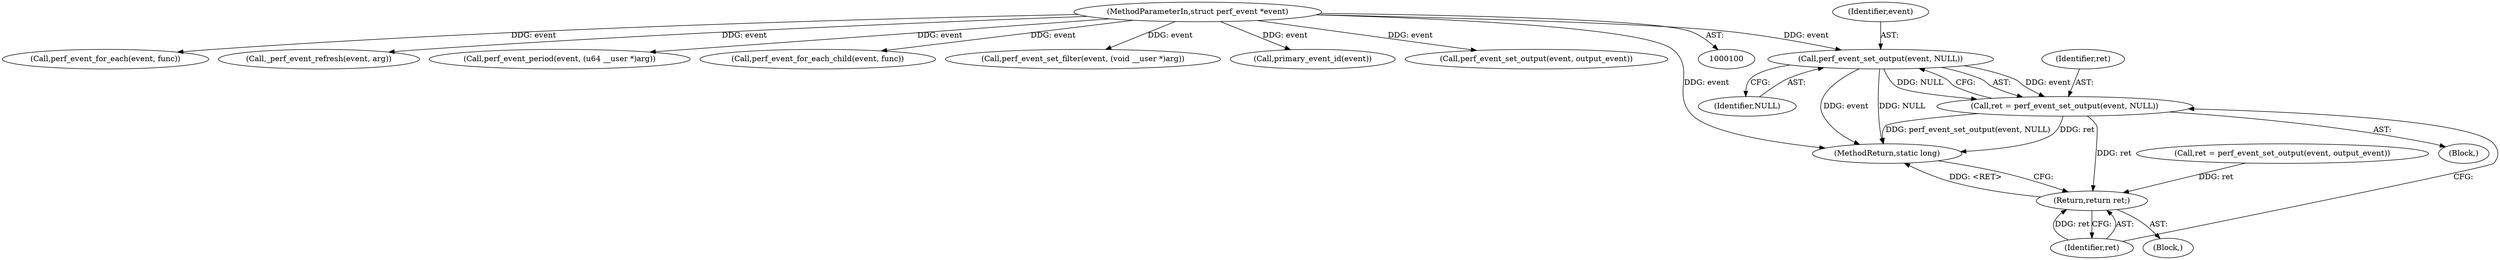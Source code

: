 digraph "0_linux_f63a8daa5812afef4f06c962351687e1ff9ccb2b_9@pointer" {
"1000200" [label="(Call,perf_event_set_output(event, NULL))"];
"1000101" [label="(MethodParameterIn,struct perf_event *event)"];
"1000198" [label="(Call,ret = perf_event_set_output(event, NULL))"];
"1000203" [label="(Return,return ret;)"];
"1000189" [label="(Call,ret = perf_event_set_output(event, output_event))"];
"1000199" [label="(Identifier,ret)"];
"1000220" [label="(Call,perf_event_for_each(event, func))"];
"1000204" [label="(Identifier,ret)"];
"1000203" [label="(Return,return ret;)"];
"1000130" [label="(Call,_perf_event_refresh(event, arg))"];
"1000162" [label="(Block,)"];
"1000200" [label="(Call,perf_event_set_output(event, NULL))"];
"1000135" [label="(Call,perf_event_period(event, (u64 __user *)arg))"];
"1000198" [label="(Call,ret = perf_event_set_output(event, NULL))"];
"1000224" [label="(Call,perf_event_for_each_child(event, func))"];
"1000201" [label="(Identifier,event)"];
"1000197" [label="(Block,)"];
"1000207" [label="(Call,perf_event_set_filter(event, (void __user *)arg))"];
"1000101" [label="(MethodParameterIn,struct perf_event *event)"];
"1000202" [label="(Identifier,NULL)"];
"1000145" [label="(Call,primary_event_id(event))"];
"1000191" [label="(Call,perf_event_set_output(event, output_event))"];
"1000229" [label="(MethodReturn,static long)"];
"1000200" -> "1000198"  [label="AST: "];
"1000200" -> "1000202"  [label="CFG: "];
"1000201" -> "1000200"  [label="AST: "];
"1000202" -> "1000200"  [label="AST: "];
"1000198" -> "1000200"  [label="CFG: "];
"1000200" -> "1000229"  [label="DDG: event"];
"1000200" -> "1000229"  [label="DDG: NULL"];
"1000200" -> "1000198"  [label="DDG: event"];
"1000200" -> "1000198"  [label="DDG: NULL"];
"1000101" -> "1000200"  [label="DDG: event"];
"1000101" -> "1000100"  [label="AST: "];
"1000101" -> "1000229"  [label="DDG: event"];
"1000101" -> "1000130"  [label="DDG: event"];
"1000101" -> "1000135"  [label="DDG: event"];
"1000101" -> "1000145"  [label="DDG: event"];
"1000101" -> "1000191"  [label="DDG: event"];
"1000101" -> "1000207"  [label="DDG: event"];
"1000101" -> "1000220"  [label="DDG: event"];
"1000101" -> "1000224"  [label="DDG: event"];
"1000198" -> "1000197"  [label="AST: "];
"1000199" -> "1000198"  [label="AST: "];
"1000204" -> "1000198"  [label="CFG: "];
"1000198" -> "1000229"  [label="DDG: ret"];
"1000198" -> "1000229"  [label="DDG: perf_event_set_output(event, NULL)"];
"1000198" -> "1000203"  [label="DDG: ret"];
"1000203" -> "1000162"  [label="AST: "];
"1000203" -> "1000204"  [label="CFG: "];
"1000204" -> "1000203"  [label="AST: "];
"1000229" -> "1000203"  [label="CFG: "];
"1000203" -> "1000229"  [label="DDG: <RET>"];
"1000204" -> "1000203"  [label="DDG: ret"];
"1000189" -> "1000203"  [label="DDG: ret"];
}
